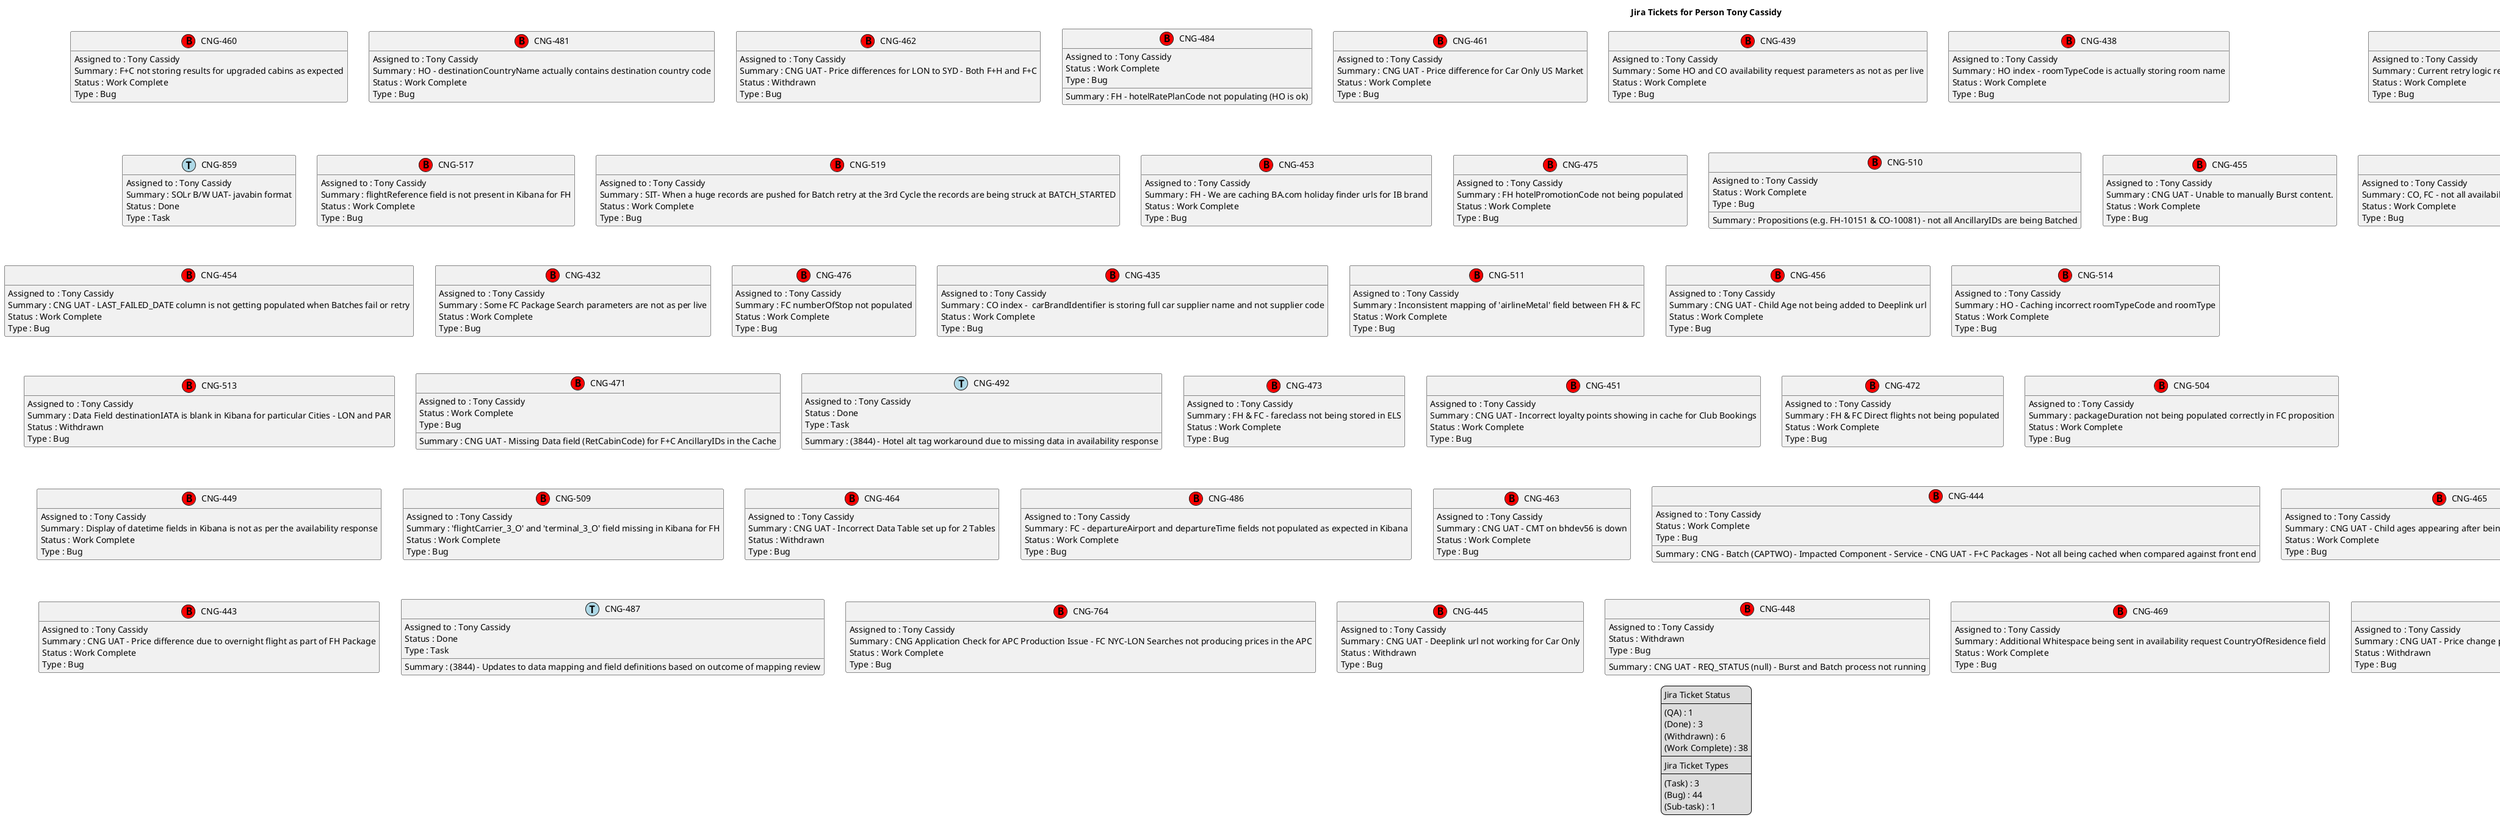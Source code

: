@startuml
'https://plantuml.com/class-diagram

' GENERATE CLASS DIAGRAM ===========
' Generated at    : Fri May 03 10:09:59 CEST 2024

title Jira Tickets for Person Tony Cassidy
hide empty members

legend
Jira Ticket Status
----
(QA) : 1
(Done) : 3
(Withdrawn) : 6
(Work Complete) : 38
----
Jira Ticket Types
----
(Task) : 3
(Bug) : 44
(Sub-task) : 1
end legend


' Tickets =======
class "CNG-460" << (B,red) >> {
  Assigned to : Tony Cassidy
  Summary : F+C not storing results for upgraded cabins as expected
  Status : Work Complete
  Type : Bug
}

class "CNG-481" << (B,red) >> {
  Assigned to : Tony Cassidy
  Summary : HO - destinationCountryName actually contains destination country code
  Status : Work Complete
  Type : Bug
}

class "CNG-462" << (B,red) >> {
  Assigned to : Tony Cassidy
  Summary : CNG UAT - Price differences for LON to SYD - Both F+H and F+C
  Status : Withdrawn
  Type : Bug
}

class "CNG-484" << (B,red) >> {
  Assigned to : Tony Cassidy
  Summary : FH - hotelRatePlanCode not populating (HO is ok)
  Status : Work Complete
  Type : Bug
}

class "CNG-461" << (B,red) >> {
  Assigned to : Tony Cassidy
  Summary : CNG UAT - Price difference for Car Only US Market
  Status : Work Complete
  Type : Bug
}

class "CNG-483" << (B,red) >> {
  Assigned to : Tony Cassidy
  Summary : CO, FC - not all availability responses messages being cached for a CMT ref id
  Status : Work Complete
  Type : Bug
}

class "CNG-439" << (B,red) >> {
  Assigned to : Tony Cassidy
  Summary : Some HO and CO availability request parameters as not as per live
  Status : Work Complete
  Type : Bug
}

class "CNG-438" << (B,red) >> {
  Assigned to : Tony Cassidy
  Summary : HO index - roomTypeCode is actually storing room name
  Status : Work Complete
  Type : Bug
}

class "CNG-859" << (T,lightblue) >> {
  Assigned to : Tony Cassidy
  Summary : SOLr B/W UAT- javabin format
  Status : Done
  Type : Task
}

class "CNG-517" << (B,red) >> {
  Assigned to : Tony Cassidy
  Summary : flightReference field is not present in Kibana for FH
  Status : Work Complete
  Type : Bug
}

class "CNG-519" << (B,red) >> {
  Assigned to : Tony Cassidy
  Summary : SIT- When a huge records are pushed for Batch retry at the 3rd Cycle the records are being struck at BATCH_STARTED
  Status : Work Complete
  Type : Bug
}

class "CNG-453" << (B,red) >> {
  Assigned to : Tony Cassidy
  Summary : FH - We are caching BA.com holiday finder urls for IB brand
  Status : Work Complete
  Type : Bug
}

class "CNG-475" << (B,red) >> {
  Assigned to : Tony Cassidy
  Summary : FH hotelPromotionCode not being populated
  Status : Work Complete
  Type : Bug
}

class "CNG-510" << (B,red) >> {
  Assigned to : Tony Cassidy
  Summary : Propositions (e.g. FH-10151 & CO-10081) - not all AncillaryIDs are being Batched
  Status : Work Complete
  Type : Bug
}

class "CNG-455" << (B,red) >> {
  Assigned to : Tony Cassidy
  Summary : CNG UAT - Unable to manually Burst content. 
  Status : Work Complete
  Type : Bug
}

class "CNG-454" << (B,red) >> {
  Assigned to : Tony Cassidy
  Summary : CNG UAT - LAST_FAILED_DATE column is not getting populated when Batches fail or retry
  Status : Work Complete
  Type : Bug
}

class "CNG-432" << (B,red) >> {
  Assigned to : Tony Cassidy
  Summary : Some FC Package Search parameters are not as per live
  Status : Work Complete
  Type : Bug
}

class "CNG-476" << (B,red) >> {
  Assigned to : Tony Cassidy
  Summary : FC numberOfStop not populated
  Status : Work Complete
  Type : Bug
}

class "CNG-512" << (B,red) >> {
  Assigned to : Tony Cassidy
  Summary : Unexpected field, 'event.original', present in Kibana for all propositions
  Status : Work Complete
  Type : Bug
}

class "CNG-435" << (B,red) >> {
  Assigned to : Tony Cassidy
  Summary : CO index -  carBrandIdentifier is storing full car supplier name and not supplier code
  Status : Work Complete
  Type : Bug
}

class "CNG-511" << (B,red) >> {
  Assigned to : Tony Cassidy
  Summary : Inconsistent mapping of 'airlineMetal' field between FH & FC
  Status : Work Complete
  Type : Bug
}

class "CNG-456" << (B,red) >> {
  Assigned to : Tony Cassidy
  Summary : CNG UAT - Child Age not being added to Deeplink url
  Status : Work Complete
  Type : Bug
}

class "CNG-514" << (B,red) >> {
  Assigned to : Tony Cassidy
  Summary : HO - Caching incorrect roomTypeCode and roomType
  Status : Work Complete
  Type : Bug
}

class "CNG-459" << (B,red) >> {
  Assigned to : Tony Cassidy
  Summary : Current retry logic results in failed searches being re-issued many times
  Status : Work Complete
  Type : Bug
}

class "CNG-437" << (B,red) >> {
  Assigned to : Tony Cassidy
  Summary : Inappropriate Data Types used for fields across the different indexes
  Status : Work Complete
  Type : Bug
}

class "CNG-513" << (B,red) >> {
  Assigned to : Tony Cassidy
  Summary : Data Field destinationIATA is blank in Kibana for particular Cities - LON and PAR
  Status : Withdrawn
  Type : Bug
}

class "CNG-436" << (B,red) >> {
  Assigned to : Tony Cassidy
  Summary : Inconsistent Paxmix field types and names across different indexes
  Status : Work Complete
  Type : Bug
}

class "CNG-471" << (B,red) >> {
  Assigned to : Tony Cassidy
  Summary : CNG UAT - Missing Data field (RetCabinCode) for F+C AncillaryIDs in the Cache
  Status : Work Complete
  Type : Bug
}

class "CNG-492" << (T,lightblue) >> {
  Assigned to : Tony Cassidy
  Summary : (3844) - Hotel alt tag workaround due to missing data in availability response
  Status : Done
  Type : Task
}

class "CNG-473" << (B,red) >> {
  Assigned to : Tony Cassidy
  Summary : FH & FC - fareclass not being stored in ELS
  Status : Work Complete
  Type : Bug
}

class "CNG-451" << (B,red) >> {
  Assigned to : Tony Cassidy
  Summary : CNG UAT - Incorrect loyalty points showing in cache for Club Bookings
  Status : Work Complete
  Type : Bug
}

class "CNG-472" << (B,red) >> {
  Assigned to : Tony Cassidy
  Summary : FH & FC Direct flights not being populated
  Status : Work Complete
  Type : Bug
}

class "CNG-504" << (B,red) >> {
  Assigned to : Tony Cassidy
  Summary : packageDuration not being populated correctly in FC proposition
  Status : Work Complete
  Type : Bug
}

class "CNG-449" << (B,red) >> {
  Assigned to : Tony Cassidy
  Summary : Display of datetime fields in Kibana is not as per the availability response
  Status : Work Complete
  Type : Bug
}

class "CNG-509" << (B,red) >> {
  Assigned to : Tony Cassidy
  Summary : 'flightCarrier_3_O' and 'terminal_3_O' field missing in Kibana for FH
  Status : Work Complete
  Type : Bug
}

class "CNG-464" << (B,red) >> {
  Assigned to : Tony Cassidy
  Summary : CNG UAT - Incorrect Data Table set up for 2 Tables
  Status : Withdrawn
  Type : Bug
}

class "CNG-486" << (B,red) >> {
  Assigned to : Tony Cassidy
  Summary : FC - departureAirport and departureTime fields not populated as expected in Kibana
  Status : Work Complete
  Type : Bug
}

class "CNG-463" << (B,red) >> {
  Assigned to : Tony Cassidy
  Summary : CNG UAT - CMT on bhdev56 is down
  Status : Work Complete
  Type : Bug
}

class "CNG-686" << (S,lightblue) >> {
  Summary : CNG - Burst & Batch Controller - SIT
  Status : QA
  Type : Sub-task
}

class "CNG-444" << (B,red) >> {
  Assigned to : Tony Cassidy
  Summary : CNG - Batch (CAPTWO) - Impacted Component - Service - CNG UAT - F+C Packages - Not all being cached when compared against front end
  Status : Work Complete
  Type : Bug
}

class "CNG-465" << (B,red) >> {
  Assigned to : Tony Cassidy
  Summary : CNG UAT - Child ages appearing after being removed from Search Requests
  Status : Work Complete
  Type : Bug
}

class "CNG-443" << (B,red) >> {
  Assigned to : Tony Cassidy
  Summary : CNG UAT - Price difference due to overnight flight as part of FH Package
  Status : Work Complete
  Type : Bug
}

class "CNG-487" << (T,lightblue) >> {
  Assigned to : Tony Cassidy
  Summary : (3844) - Updates to data mapping and field definitions based on outcome of mapping review
  Status : Done
  Type : Task
}

class "CNG-764" << (B,red) >> {
  Assigned to : Tony Cassidy
  Summary : CNG Application Check for APC Production Issue – FC NYC-LON Searches not producing prices in the APC 
  Status : Work Complete
  Type : Bug
}

class "CNG-445" << (B,red) >> {
  Assigned to : Tony Cassidy
  Summary : CNG UAT - Deeplink url not working for Car Only
  Status : Withdrawn
  Type : Bug
}

class "CNG-448" << (B,red) >> {
  Assigned to : Tony Cassidy
  Summary : CNG UAT - REQ_STATUS (null) - Burst and Batch process not running
  Status : Withdrawn
  Type : Bug
}

class "CNG-469" << (B,red) >> {
  Assigned to : Tony Cassidy
  Summary : Additional Whitespace being sent in availability request CountryOfResidence field
  Status : Work Complete
  Type : Bug
}

class "CNG-447" << (B,red) >> {
  Assigned to : Tony Cassidy
  Summary : CNG UAT - Price change popup displayed in error after using Deeplink url for Cars
  Status : Withdrawn
  Type : Bug
}



' Links =======
"CNG-512" <.. "CNG-686" : Relates
"CNG-459" <.. "CNG-483" : Relates
"CNG-437" <.. "CNG-436" : Relates


@enduml
